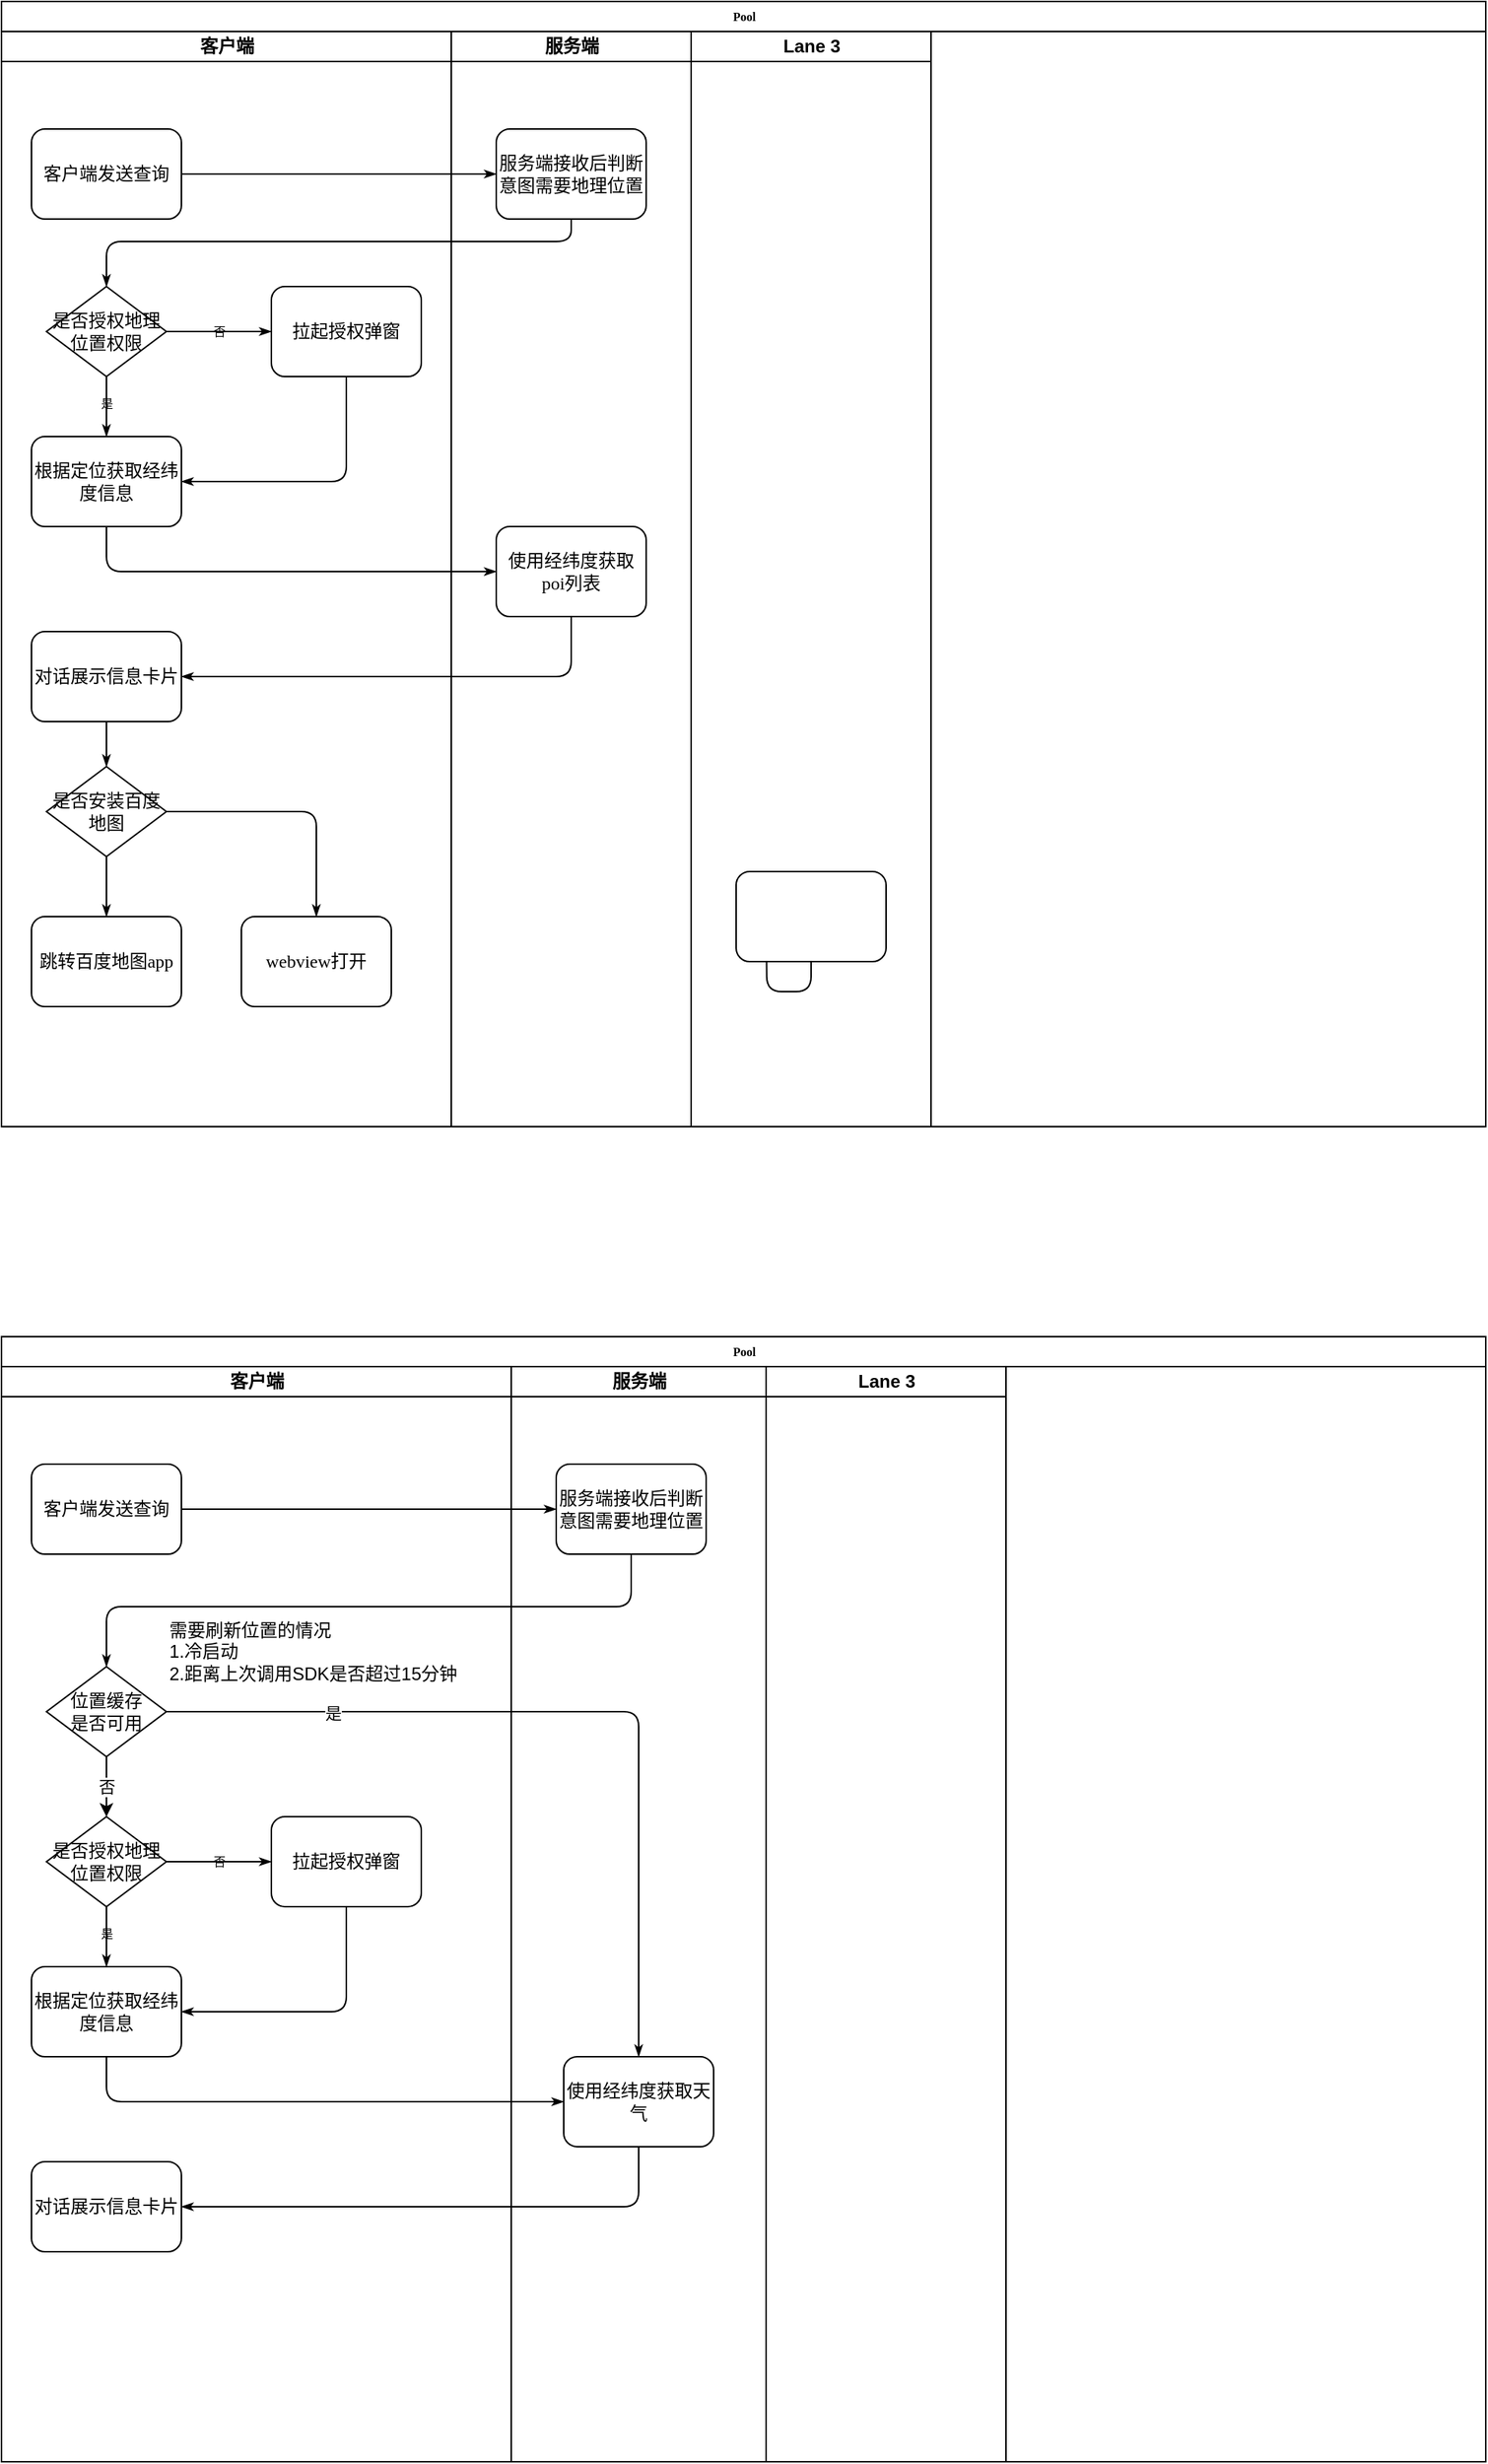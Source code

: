 <mxfile version="24.2.5" type="github">
  <diagram name="Page-1" id="74e2e168-ea6b-b213-b513-2b3c1d86103e">
    <mxGraphModel dx="1434" dy="761" grid="1" gridSize="10" guides="1" tooltips="1" connect="1" arrows="1" fold="1" page="1" pageScale="1" pageWidth="1100" pageHeight="850" background="none" math="0" shadow="0">
      <root>
        <mxCell id="0" />
        <mxCell id="1" parent="0" />
        <mxCell id="77e6c97f196da883-1" value="Pool" style="swimlane;html=1;childLayout=stackLayout;startSize=20;rounded=0;shadow=0;labelBackgroundColor=none;strokeWidth=1;fontFamily=Verdana;fontSize=8;align=center;" parent="1" vertex="1">
          <mxGeometry x="40" y="40" width="990" height="750" as="geometry" />
        </mxCell>
        <mxCell id="77e6c97f196da883-26" style="edgeStyle=orthogonalEdgeStyle;rounded=1;html=1;labelBackgroundColor=none;startArrow=none;startFill=0;startSize=5;endArrow=classicThin;endFill=1;endSize=5;jettySize=auto;orthogonalLoop=1;strokeWidth=1;fontFamily=Verdana;fontSize=8" parent="77e6c97f196da883-1" source="77e6c97f196da883-8" target="77e6c97f196da883-11" edge="1">
          <mxGeometry relative="1" as="geometry" />
        </mxCell>
        <mxCell id="77e6c97f196da883-27" style="edgeStyle=orthogonalEdgeStyle;rounded=1;html=1;labelBackgroundColor=none;startArrow=none;startFill=0;startSize=5;endArrow=classicThin;endFill=1;endSize=5;jettySize=auto;orthogonalLoop=1;strokeWidth=1;fontFamily=Verdana;fontSize=8;entryX=0.5;entryY=0;entryDx=0;entryDy=0;exitX=0.5;exitY=1;exitDx=0;exitDy=0;" parent="77e6c97f196da883-1" source="77e6c97f196da883-11" target="sTDW9HD0c9le8lV0YwXp-1" edge="1">
          <mxGeometry relative="1" as="geometry">
            <Array as="points">
              <mxPoint x="380" y="160" />
              <mxPoint x="70" y="160" />
            </Array>
            <mxPoint x="70" y="170" as="targetPoint" />
          </mxGeometry>
        </mxCell>
        <mxCell id="107ba76e4e335f99-6" style="edgeStyle=orthogonalEdgeStyle;rounded=1;html=1;labelBackgroundColor=none;startArrow=none;startFill=0;startSize=5;endArrow=classicThin;endFill=1;endSize=5;jettySize=auto;orthogonalLoop=1;strokeWidth=1;fontFamily=Verdana;fontSize=8" parent="77e6c97f196da883-1" source="77e6c97f196da883-14" edge="1">
          <mxGeometry relative="1" as="geometry">
            <mxPoint x="510" y="610" as="targetPoint" />
          </mxGeometry>
        </mxCell>
        <mxCell id="77e6c97f196da883-2" value="客户端" style="swimlane;html=1;startSize=20;" parent="77e6c97f196da883-1" vertex="1">
          <mxGeometry y="20" width="300" height="730" as="geometry" />
        </mxCell>
        <mxCell id="77e6c97f196da883-8" value="&lt;font style=&quot;font-size: 12px;&quot;&gt;客户端发送查询&lt;/font&gt;" style="rounded=1;whiteSpace=wrap;html=1;shadow=0;labelBackgroundColor=none;strokeWidth=1;fontFamily=Verdana;fontSize=8;align=center;" parent="77e6c97f196da883-2" vertex="1">
          <mxGeometry x="20" y="65" width="100" height="60" as="geometry" />
        </mxCell>
        <mxCell id="77e6c97f196da883-10" value="&lt;font style=&quot;font-size: 12px;&quot;&gt;根据定位获取经纬度信息&lt;/font&gt;" style="rounded=1;whiteSpace=wrap;html=1;shadow=0;labelBackgroundColor=none;strokeWidth=1;fontFamily=Verdana;fontSize=8;align=center;" parent="77e6c97f196da883-2" vertex="1">
          <mxGeometry x="20" y="270" width="100" height="60" as="geometry" />
        </mxCell>
        <mxCell id="sTDW9HD0c9le8lV0YwXp-2" style="edgeStyle=orthogonalEdgeStyle;rounded=1;orthogonalLoop=1;jettySize=auto;html=1;exitX=0.5;exitY=1;exitDx=0;exitDy=0;strokeColor=default;strokeWidth=1;align=center;verticalAlign=middle;fontFamily=Verdana;fontSize=8;fontColor=default;labelBackgroundColor=none;startArrow=none;startFill=0;startSize=5;endArrow=classicThin;endFill=1;endSize=5;" parent="77e6c97f196da883-2" source="sTDW9HD0c9le8lV0YwXp-1" target="77e6c97f196da883-10" edge="1">
          <mxGeometry relative="1" as="geometry" />
        </mxCell>
        <mxCell id="sTDW9HD0c9le8lV0YwXp-9" value="是" style="edgeLabel;html=1;align=center;verticalAlign=middle;resizable=0;points=[];rounded=1;strokeColor=default;strokeWidth=1;fontFamily=Verdana;fontSize=8;fontColor=default;labelBackgroundColor=none;" parent="sTDW9HD0c9le8lV0YwXp-2" vertex="1" connectable="0">
          <mxGeometry x="-0.131" relative="1" as="geometry">
            <mxPoint as="offset" />
          </mxGeometry>
        </mxCell>
        <mxCell id="sTDW9HD0c9le8lV0YwXp-1" value="&lt;font style=&quot;font-size: 12px;&quot;&gt;是否授权地理位置权限&lt;/font&gt;" style="rhombus;whiteSpace=wrap;html=1;rounded=0;shadow=0;labelBackgroundColor=none;strokeWidth=1;fontFamily=Verdana;fontSize=8;align=center;" parent="77e6c97f196da883-2" vertex="1">
          <mxGeometry x="30" y="170" width="80" height="60" as="geometry" />
        </mxCell>
        <mxCell id="sTDW9HD0c9le8lV0YwXp-3" style="edgeStyle=orthogonalEdgeStyle;rounded=1;orthogonalLoop=1;jettySize=auto;html=1;exitX=0.5;exitY=1;exitDx=0;exitDy=0;entryX=1;entryY=0.5;entryDx=0;entryDy=0;strokeColor=default;strokeWidth=1;align=center;verticalAlign=middle;fontFamily=Verdana;fontSize=8;fontColor=default;labelBackgroundColor=none;startArrow=none;startFill=0;startSize=5;endArrow=classicThin;endFill=1;endSize=5;" parent="77e6c97f196da883-2" source="77e6c97f196da883-12" target="77e6c97f196da883-10" edge="1">
          <mxGeometry relative="1" as="geometry" />
        </mxCell>
        <mxCell id="77e6c97f196da883-12" value="&lt;font style=&quot;font-size: 12px;&quot;&gt;拉起授权弹窗&lt;/font&gt;" style="rounded=1;whiteSpace=wrap;html=1;shadow=0;labelBackgroundColor=none;strokeWidth=1;fontFamily=Verdana;fontSize=8;align=center;" parent="77e6c97f196da883-2" vertex="1">
          <mxGeometry x="180" y="170" width="100" height="60" as="geometry" />
        </mxCell>
        <mxCell id="77e6c97f196da883-28" value="否" style="edgeStyle=orthogonalEdgeStyle;rounded=1;html=1;labelBackgroundColor=none;startArrow=none;startFill=0;startSize=5;endArrow=classicThin;endFill=1;endSize=5;jettySize=auto;orthogonalLoop=1;strokeWidth=1;fontFamily=Verdana;fontSize=8;exitX=1;exitY=0.5;exitDx=0;exitDy=0;" parent="77e6c97f196da883-2" source="sTDW9HD0c9le8lV0YwXp-1" target="77e6c97f196da883-12" edge="1">
          <mxGeometry relative="1" as="geometry">
            <mxPoint x="120" y="200" as="sourcePoint" />
          </mxGeometry>
        </mxCell>
        <mxCell id="sTDW9HD0c9le8lV0YwXp-10" style="edgeStyle=orthogonalEdgeStyle;rounded=1;orthogonalLoop=1;jettySize=auto;html=1;exitX=0.5;exitY=1;exitDx=0;exitDy=0;strokeColor=default;strokeWidth=1;align=center;verticalAlign=middle;fontFamily=Verdana;fontSize=8;fontColor=default;labelBackgroundColor=none;startArrow=none;startFill=0;startSize=5;endArrow=classicThin;endFill=1;endSize=5;" parent="77e6c97f196da883-2" source="sTDW9HD0c9le8lV0YwXp-6" target="77e6c97f196da883-13" edge="1">
          <mxGeometry relative="1" as="geometry" />
        </mxCell>
        <mxCell id="sTDW9HD0c9le8lV0YwXp-6" value="&lt;font style=&quot;font-size: 12px;&quot;&gt;对话展示信息卡片&lt;/font&gt;" style="rounded=1;whiteSpace=wrap;html=1;shadow=0;labelBackgroundColor=none;strokeWidth=1;fontFamily=Verdana;fontSize=8;align=center;" parent="77e6c97f196da883-2" vertex="1">
          <mxGeometry x="20" y="400" width="100" height="60" as="geometry" />
        </mxCell>
        <mxCell id="sTDW9HD0c9le8lV0YwXp-8" value="&lt;font style=&quot;font-size: 12px;&quot;&gt;跳转百度地图app&lt;/font&gt;" style="rounded=1;whiteSpace=wrap;html=1;shadow=0;labelBackgroundColor=none;strokeWidth=1;fontFamily=Verdana;fontSize=8;align=center;" parent="77e6c97f196da883-2" vertex="1">
          <mxGeometry x="20" y="590" width="100" height="60" as="geometry" />
        </mxCell>
        <mxCell id="sTDW9HD0c9le8lV0YwXp-11" style="edgeStyle=orthogonalEdgeStyle;rounded=1;orthogonalLoop=1;jettySize=auto;html=1;exitX=0.5;exitY=1;exitDx=0;exitDy=0;strokeColor=default;strokeWidth=1;align=center;verticalAlign=middle;fontFamily=Verdana;fontSize=8;fontColor=default;labelBackgroundColor=none;startArrow=none;startFill=0;startSize=5;endArrow=classicThin;endFill=1;endSize=5;" parent="77e6c97f196da883-2" source="77e6c97f196da883-13" target="sTDW9HD0c9le8lV0YwXp-8" edge="1">
          <mxGeometry relative="1" as="geometry" />
        </mxCell>
        <mxCell id="sTDW9HD0c9le8lV0YwXp-13" style="edgeStyle=orthogonalEdgeStyle;rounded=1;orthogonalLoop=1;jettySize=auto;html=1;exitX=1;exitY=0.5;exitDx=0;exitDy=0;strokeColor=default;strokeWidth=1;align=center;verticalAlign=middle;fontFamily=Verdana;fontSize=8;fontColor=default;labelBackgroundColor=none;startArrow=none;startFill=0;startSize=5;endArrow=classicThin;endFill=1;endSize=5;" parent="77e6c97f196da883-2" source="77e6c97f196da883-13" target="sTDW9HD0c9le8lV0YwXp-12" edge="1">
          <mxGeometry relative="1" as="geometry" />
        </mxCell>
        <mxCell id="77e6c97f196da883-13" value="&lt;font style=&quot;font-size: 12px;&quot;&gt;是否安装百度地图&lt;/font&gt;" style="rhombus;whiteSpace=wrap;html=1;rounded=0;shadow=0;labelBackgroundColor=none;strokeWidth=1;fontFamily=Verdana;fontSize=8;align=center;" parent="77e6c97f196da883-2" vertex="1">
          <mxGeometry x="30" y="490" width="80" height="60" as="geometry" />
        </mxCell>
        <mxCell id="sTDW9HD0c9le8lV0YwXp-12" value="&lt;font style=&quot;font-size: 12px;&quot;&gt;webview打开&lt;/font&gt;" style="rounded=1;whiteSpace=wrap;html=1;shadow=0;labelBackgroundColor=none;strokeWidth=1;fontFamily=Verdana;fontSize=8;align=center;" parent="77e6c97f196da883-2" vertex="1">
          <mxGeometry x="160" y="590" width="100" height="60" as="geometry" />
        </mxCell>
        <mxCell id="77e6c97f196da883-3" value="服务端" style="swimlane;html=1;startSize=20;" parent="77e6c97f196da883-1" vertex="1">
          <mxGeometry x="300" y="20" width="160" height="730" as="geometry" />
        </mxCell>
        <mxCell id="77e6c97f196da883-11" value="&lt;font style=&quot;font-size: 12px;&quot;&gt;服务端接收后判断意图需要地理位置&lt;/font&gt;" style="rounded=1;whiteSpace=wrap;html=1;shadow=0;labelBackgroundColor=none;strokeWidth=1;fontFamily=Verdana;fontSize=8;align=center;" parent="77e6c97f196da883-3" vertex="1">
          <mxGeometry x="30" y="65" width="100" height="60" as="geometry" />
        </mxCell>
        <mxCell id="sTDW9HD0c9le8lV0YwXp-4" value="&lt;font style=&quot;font-size: 12px;&quot;&gt;使用经纬度获取poi列表&lt;/font&gt;" style="rounded=1;whiteSpace=wrap;html=1;shadow=0;labelBackgroundColor=none;strokeWidth=1;fontFamily=Verdana;fontSize=8;align=center;" parent="77e6c97f196da883-3" vertex="1">
          <mxGeometry x="30" y="330" width="100" height="60" as="geometry" />
        </mxCell>
        <mxCell id="77e6c97f196da883-4" value="Lane 3" style="swimlane;html=1;startSize=20;" parent="77e6c97f196da883-1" vertex="1">
          <mxGeometry x="460" y="20" width="160" height="730" as="geometry" />
        </mxCell>
        <mxCell id="77e6c97f196da883-14" value="" style="rounded=1;whiteSpace=wrap;html=1;shadow=0;labelBackgroundColor=none;strokeWidth=1;fontFamily=Verdana;fontSize=8;align=center;" parent="77e6c97f196da883-4" vertex="1">
          <mxGeometry x="30" y="560" width="100" height="60" as="geometry" />
        </mxCell>
        <mxCell id="sTDW9HD0c9le8lV0YwXp-5" style="edgeStyle=orthogonalEdgeStyle;rounded=1;orthogonalLoop=1;jettySize=auto;html=1;exitX=0.5;exitY=1;exitDx=0;exitDy=0;entryX=0;entryY=0.5;entryDx=0;entryDy=0;strokeColor=default;strokeWidth=1;align=center;verticalAlign=middle;fontFamily=Verdana;fontSize=8;fontColor=default;labelBackgroundColor=none;startArrow=none;startFill=0;startSize=5;endArrow=classicThin;endFill=1;endSize=5;" parent="77e6c97f196da883-1" source="77e6c97f196da883-10" target="sTDW9HD0c9le8lV0YwXp-4" edge="1">
          <mxGeometry relative="1" as="geometry" />
        </mxCell>
        <mxCell id="sTDW9HD0c9le8lV0YwXp-7" style="edgeStyle=orthogonalEdgeStyle;rounded=1;orthogonalLoop=1;jettySize=auto;html=1;exitX=0.5;exitY=1;exitDx=0;exitDy=0;entryX=1;entryY=0.5;entryDx=0;entryDy=0;strokeColor=default;strokeWidth=1;align=center;verticalAlign=middle;fontFamily=Verdana;fontSize=8;fontColor=default;labelBackgroundColor=none;startArrow=none;startFill=0;startSize=5;endArrow=classicThin;endFill=1;endSize=5;" parent="77e6c97f196da883-1" source="sTDW9HD0c9le8lV0YwXp-4" target="sTDW9HD0c9le8lV0YwXp-6" edge="1">
          <mxGeometry relative="1" as="geometry" />
        </mxCell>
        <mxCell id="ri2Kr-zbxP5ry35ItDVp-1" value="Pool" style="swimlane;html=1;childLayout=stackLayout;startSize=20;rounded=0;shadow=0;labelBackgroundColor=none;strokeWidth=1;fontFamily=Verdana;fontSize=8;align=center;" vertex="1" parent="1">
          <mxGeometry x="40" y="930" width="990" height="750" as="geometry" />
        </mxCell>
        <mxCell id="ri2Kr-zbxP5ry35ItDVp-2" style="edgeStyle=orthogonalEdgeStyle;rounded=1;html=1;labelBackgroundColor=none;startArrow=none;startFill=0;startSize=5;endArrow=classicThin;endFill=1;endSize=5;jettySize=auto;orthogonalLoop=1;strokeWidth=1;fontFamily=Verdana;fontSize=8" edge="1" parent="ri2Kr-zbxP5ry35ItDVp-1" source="ri2Kr-zbxP5ry35ItDVp-6" target="ri2Kr-zbxP5ry35ItDVp-22">
          <mxGeometry relative="1" as="geometry" />
        </mxCell>
        <mxCell id="ri2Kr-zbxP5ry35ItDVp-5" value="客户端" style="swimlane;html=1;startSize=20;" vertex="1" parent="ri2Kr-zbxP5ry35ItDVp-1">
          <mxGeometry y="20" width="340" height="730" as="geometry" />
        </mxCell>
        <mxCell id="ri2Kr-zbxP5ry35ItDVp-6" value="&lt;font style=&quot;font-size: 12px;&quot;&gt;客户端发送查询&lt;/font&gt;" style="rounded=1;whiteSpace=wrap;html=1;shadow=0;labelBackgroundColor=none;strokeWidth=1;fontFamily=Verdana;fontSize=8;align=center;" vertex="1" parent="ri2Kr-zbxP5ry35ItDVp-5">
          <mxGeometry x="20" y="65" width="100" height="60" as="geometry" />
        </mxCell>
        <mxCell id="ri2Kr-zbxP5ry35ItDVp-7" value="&lt;font style=&quot;font-size: 12px;&quot;&gt;根据定位获取经纬度信息&lt;/font&gt;" style="rounded=1;whiteSpace=wrap;html=1;shadow=0;labelBackgroundColor=none;strokeWidth=1;fontFamily=Verdana;fontSize=8;align=center;" vertex="1" parent="ri2Kr-zbxP5ry35ItDVp-5">
          <mxGeometry x="20" y="400" width="100" height="60" as="geometry" />
        </mxCell>
        <mxCell id="ri2Kr-zbxP5ry35ItDVp-8" style="edgeStyle=orthogonalEdgeStyle;rounded=1;orthogonalLoop=1;jettySize=auto;html=1;exitX=0.5;exitY=1;exitDx=0;exitDy=0;strokeColor=default;strokeWidth=1;align=center;verticalAlign=middle;fontFamily=Verdana;fontSize=8;fontColor=default;labelBackgroundColor=none;startArrow=none;startFill=0;startSize=5;endArrow=classicThin;endFill=1;endSize=5;" edge="1" parent="ri2Kr-zbxP5ry35ItDVp-5" source="ri2Kr-zbxP5ry35ItDVp-10" target="ri2Kr-zbxP5ry35ItDVp-7">
          <mxGeometry relative="1" as="geometry" />
        </mxCell>
        <mxCell id="ri2Kr-zbxP5ry35ItDVp-9" value="是" style="edgeLabel;html=1;align=center;verticalAlign=middle;resizable=0;points=[];rounded=1;strokeColor=default;strokeWidth=1;fontFamily=Verdana;fontSize=8;fontColor=default;labelBackgroundColor=none;" vertex="1" connectable="0" parent="ri2Kr-zbxP5ry35ItDVp-8">
          <mxGeometry x="-0.131" relative="1" as="geometry">
            <mxPoint as="offset" />
          </mxGeometry>
        </mxCell>
        <mxCell id="ri2Kr-zbxP5ry35ItDVp-10" value="&lt;font style=&quot;font-size: 12px;&quot;&gt;是否授权地理位置权限&lt;/font&gt;" style="rhombus;whiteSpace=wrap;html=1;rounded=0;shadow=0;labelBackgroundColor=none;strokeWidth=1;fontFamily=Verdana;fontSize=8;align=center;" vertex="1" parent="ri2Kr-zbxP5ry35ItDVp-5">
          <mxGeometry x="30" y="300" width="80" height="60" as="geometry" />
        </mxCell>
        <mxCell id="ri2Kr-zbxP5ry35ItDVp-11" style="edgeStyle=orthogonalEdgeStyle;rounded=1;orthogonalLoop=1;jettySize=auto;html=1;exitX=0.5;exitY=1;exitDx=0;exitDy=0;entryX=1;entryY=0.5;entryDx=0;entryDy=0;strokeColor=default;strokeWidth=1;align=center;verticalAlign=middle;fontFamily=Verdana;fontSize=8;fontColor=default;labelBackgroundColor=none;startArrow=none;startFill=0;startSize=5;endArrow=classicThin;endFill=1;endSize=5;" edge="1" parent="ri2Kr-zbxP5ry35ItDVp-5" source="ri2Kr-zbxP5ry35ItDVp-12" target="ri2Kr-zbxP5ry35ItDVp-7">
          <mxGeometry relative="1" as="geometry" />
        </mxCell>
        <mxCell id="ri2Kr-zbxP5ry35ItDVp-12" value="&lt;font style=&quot;font-size: 12px;&quot;&gt;拉起授权弹窗&lt;/font&gt;" style="rounded=1;whiteSpace=wrap;html=1;shadow=0;labelBackgroundColor=none;strokeWidth=1;fontFamily=Verdana;fontSize=8;align=center;" vertex="1" parent="ri2Kr-zbxP5ry35ItDVp-5">
          <mxGeometry x="180" y="300" width="100" height="60" as="geometry" />
        </mxCell>
        <mxCell id="ri2Kr-zbxP5ry35ItDVp-13" value="否" style="edgeStyle=orthogonalEdgeStyle;rounded=1;html=1;labelBackgroundColor=none;startArrow=none;startFill=0;startSize=5;endArrow=classicThin;endFill=1;endSize=5;jettySize=auto;orthogonalLoop=1;strokeWidth=1;fontFamily=Verdana;fontSize=8;exitX=1;exitY=0.5;exitDx=0;exitDy=0;" edge="1" parent="ri2Kr-zbxP5ry35ItDVp-5" source="ri2Kr-zbxP5ry35ItDVp-10" target="ri2Kr-zbxP5ry35ItDVp-12">
          <mxGeometry relative="1" as="geometry">
            <mxPoint x="120" y="330" as="sourcePoint" />
          </mxGeometry>
        </mxCell>
        <mxCell id="ri2Kr-zbxP5ry35ItDVp-15" value="&lt;font style=&quot;font-size: 12px;&quot;&gt;对话展示信息卡片&lt;/font&gt;" style="rounded=1;whiteSpace=wrap;html=1;shadow=0;labelBackgroundColor=none;strokeWidth=1;fontFamily=Verdana;fontSize=8;align=center;" vertex="1" parent="ri2Kr-zbxP5ry35ItDVp-5">
          <mxGeometry x="20" y="530" width="100" height="60" as="geometry" />
        </mxCell>
        <mxCell id="ri2Kr-zbxP5ry35ItDVp-30" value="否" style="edgeStyle=orthogonalEdgeStyle;rounded=0;orthogonalLoop=1;jettySize=auto;html=1;exitX=0.5;exitY=1;exitDx=0;exitDy=0;" edge="1" parent="ri2Kr-zbxP5ry35ItDVp-5" source="ri2Kr-zbxP5ry35ItDVp-29" target="ri2Kr-zbxP5ry35ItDVp-10">
          <mxGeometry relative="1" as="geometry" />
        </mxCell>
        <mxCell id="ri2Kr-zbxP5ry35ItDVp-29" value="&lt;span style=&quot;font-size: 12px;&quot;&gt;位置缓存&lt;/span&gt;&lt;div&gt;&lt;span style=&quot;font-size: 12px;&quot;&gt;是否可用&lt;/span&gt;&lt;/div&gt;" style="rhombus;whiteSpace=wrap;html=1;rounded=0;shadow=0;labelBackgroundColor=none;strokeWidth=1;fontFamily=Verdana;fontSize=8;align=center;" vertex="1" parent="ri2Kr-zbxP5ry35ItDVp-5">
          <mxGeometry x="30" y="200" width="80" height="60" as="geometry" />
        </mxCell>
        <mxCell id="ri2Kr-zbxP5ry35ItDVp-33" value="&lt;div&gt;需要刷新位置的情况&lt;/div&gt;1.冷启动&lt;div&gt;2.距离上次调用SDK是否超过15分钟&lt;/div&gt;" style="text;html=1;align=left;verticalAlign=middle;resizable=0;points=[];autosize=1;strokeColor=none;fillColor=none;" vertex="1" parent="ri2Kr-zbxP5ry35ItDVp-5">
          <mxGeometry x="110" y="160" width="220" height="60" as="geometry" />
        </mxCell>
        <mxCell id="ri2Kr-zbxP5ry35ItDVp-21" value="服务端" style="swimlane;html=1;startSize=20;" vertex="1" parent="ri2Kr-zbxP5ry35ItDVp-1">
          <mxGeometry x="340" y="20" width="170" height="730" as="geometry" />
        </mxCell>
        <mxCell id="ri2Kr-zbxP5ry35ItDVp-22" value="&lt;font style=&quot;font-size: 12px;&quot;&gt;服务端接收后判断意图需要地理位置&lt;/font&gt;" style="rounded=1;whiteSpace=wrap;html=1;shadow=0;labelBackgroundColor=none;strokeWidth=1;fontFamily=Verdana;fontSize=8;align=center;" vertex="1" parent="ri2Kr-zbxP5ry35ItDVp-21">
          <mxGeometry x="30" y="65" width="100" height="60" as="geometry" />
        </mxCell>
        <mxCell id="ri2Kr-zbxP5ry35ItDVp-23" value="&lt;font style=&quot;font-size: 12px;&quot;&gt;使用经纬度获取天气&lt;/font&gt;" style="rounded=1;whiteSpace=wrap;html=1;shadow=0;labelBackgroundColor=none;strokeWidth=1;fontFamily=Verdana;fontSize=8;align=center;" vertex="1" parent="ri2Kr-zbxP5ry35ItDVp-21">
          <mxGeometry x="35" y="460" width="100" height="60" as="geometry" />
        </mxCell>
        <mxCell id="ri2Kr-zbxP5ry35ItDVp-24" value="Lane 3" style="swimlane;html=1;startSize=20;" vertex="1" parent="ri2Kr-zbxP5ry35ItDVp-1">
          <mxGeometry x="510" y="20" width="160" height="730" as="geometry" />
        </mxCell>
        <mxCell id="ri2Kr-zbxP5ry35ItDVp-3" style="edgeStyle=orthogonalEdgeStyle;rounded=1;html=1;labelBackgroundColor=none;startArrow=none;startFill=0;startSize=5;endArrow=classicThin;endFill=1;endSize=5;jettySize=auto;orthogonalLoop=1;strokeWidth=1;fontFamily=Verdana;fontSize=8;exitX=0.5;exitY=1;exitDx=0;exitDy=0;" edge="1" parent="ri2Kr-zbxP5ry35ItDVp-1" source="ri2Kr-zbxP5ry35ItDVp-22" target="ri2Kr-zbxP5ry35ItDVp-29">
          <mxGeometry relative="1" as="geometry">
            <Array as="points">
              <mxPoint x="420" y="180" />
              <mxPoint x="70" y="180" />
            </Array>
            <mxPoint x="70" y="220" as="targetPoint" />
          </mxGeometry>
        </mxCell>
        <mxCell id="ri2Kr-zbxP5ry35ItDVp-26" style="edgeStyle=orthogonalEdgeStyle;rounded=1;orthogonalLoop=1;jettySize=auto;html=1;exitX=0.5;exitY=1;exitDx=0;exitDy=0;entryX=0;entryY=0.5;entryDx=0;entryDy=0;strokeColor=default;strokeWidth=1;align=center;verticalAlign=middle;fontFamily=Verdana;fontSize=8;fontColor=default;labelBackgroundColor=none;startArrow=none;startFill=0;startSize=5;endArrow=classicThin;endFill=1;endSize=5;" edge="1" parent="ri2Kr-zbxP5ry35ItDVp-1" source="ri2Kr-zbxP5ry35ItDVp-7" target="ri2Kr-zbxP5ry35ItDVp-23">
          <mxGeometry relative="1" as="geometry" />
        </mxCell>
        <mxCell id="ri2Kr-zbxP5ry35ItDVp-27" style="edgeStyle=orthogonalEdgeStyle;rounded=1;orthogonalLoop=1;jettySize=auto;html=1;exitX=0.5;exitY=1;exitDx=0;exitDy=0;entryX=1;entryY=0.5;entryDx=0;entryDy=0;strokeColor=default;strokeWidth=1;align=center;verticalAlign=middle;fontFamily=Verdana;fontSize=8;fontColor=default;labelBackgroundColor=none;startArrow=none;startFill=0;startSize=5;endArrow=classicThin;endFill=1;endSize=5;" edge="1" parent="ri2Kr-zbxP5ry35ItDVp-1" source="ri2Kr-zbxP5ry35ItDVp-23" target="ri2Kr-zbxP5ry35ItDVp-15">
          <mxGeometry relative="1" as="geometry" />
        </mxCell>
        <mxCell id="ri2Kr-zbxP5ry35ItDVp-31" style="edgeStyle=orthogonalEdgeStyle;rounded=1;orthogonalLoop=1;jettySize=auto;html=1;exitX=1;exitY=0.5;exitDx=0;exitDy=0;strokeColor=default;strokeWidth=1;align=center;verticalAlign=middle;fontFamily=Verdana;fontSize=8;fontColor=default;labelBackgroundColor=none;startArrow=none;startFill=0;startSize=5;endArrow=classicThin;endFill=1;endSize=5;" edge="1" parent="ri2Kr-zbxP5ry35ItDVp-1" source="ri2Kr-zbxP5ry35ItDVp-29" target="ri2Kr-zbxP5ry35ItDVp-23">
          <mxGeometry relative="1" as="geometry" />
        </mxCell>
        <mxCell id="ri2Kr-zbxP5ry35ItDVp-32" value="是" style="edgeLabel;html=1;align=center;verticalAlign=middle;resizable=0;points=[];" vertex="1" connectable="0" parent="ri2Kr-zbxP5ry35ItDVp-31">
          <mxGeometry x="-0.593" y="-1" relative="1" as="geometry">
            <mxPoint as="offset" />
          </mxGeometry>
        </mxCell>
      </root>
    </mxGraphModel>
  </diagram>
</mxfile>
